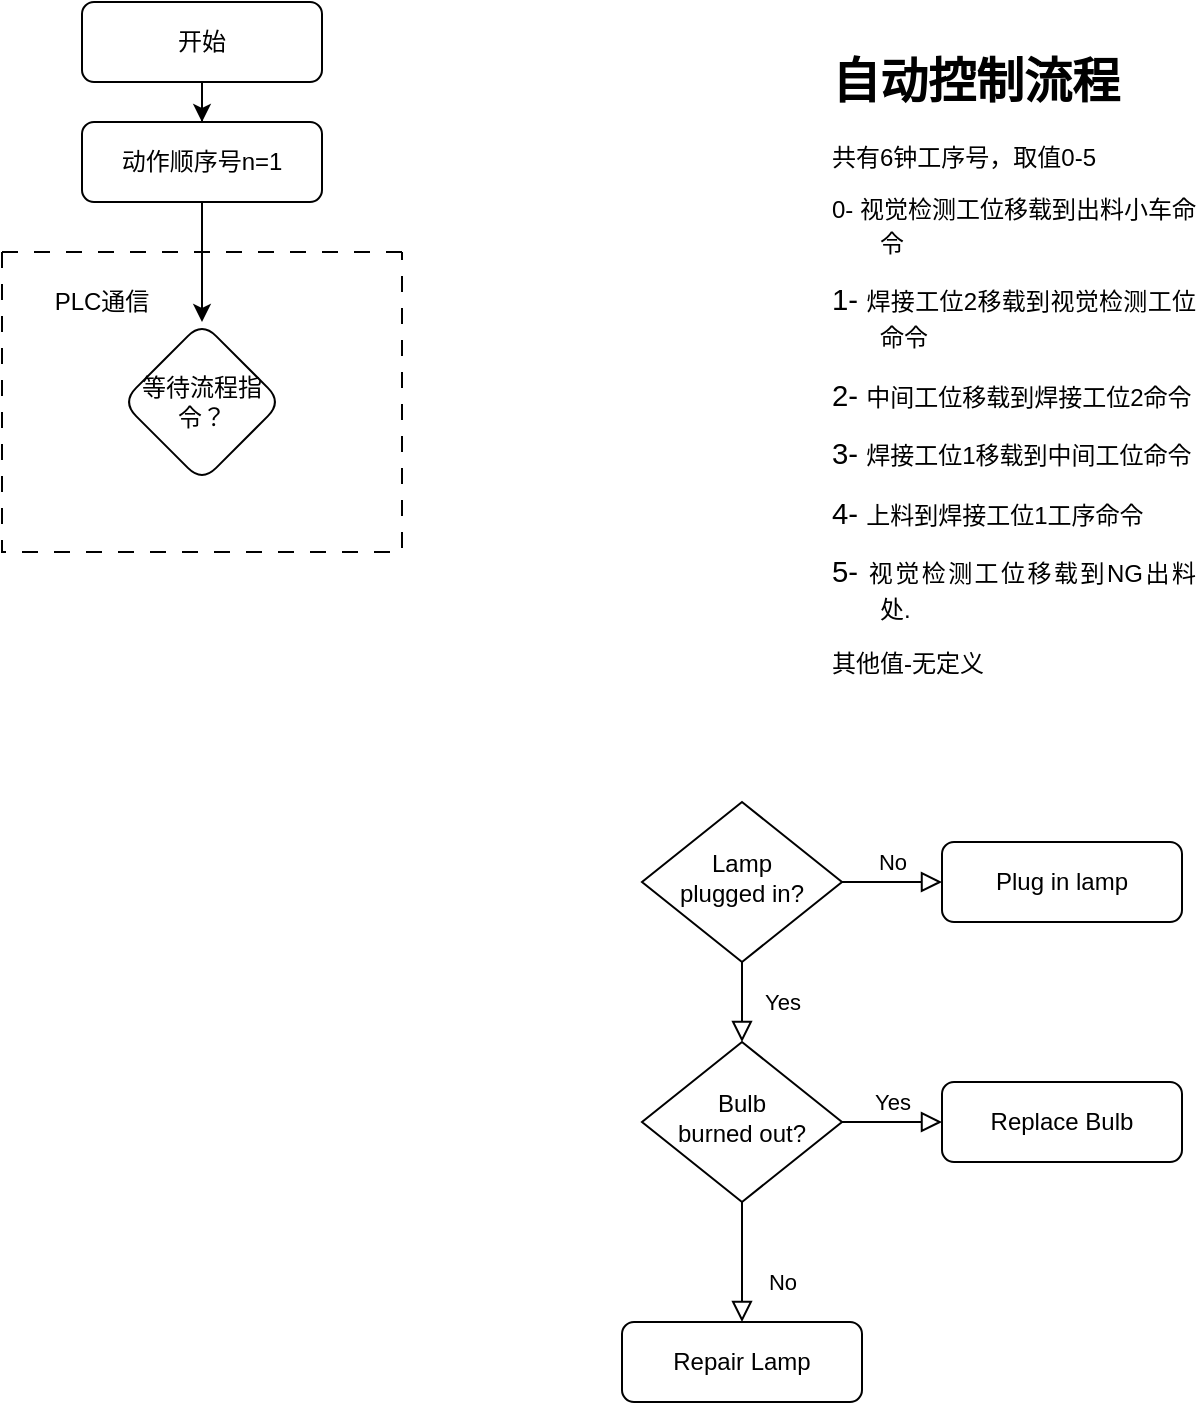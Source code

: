 <mxfile version="21.3.3" type="github">
  <diagram id="C5RBs43oDa-KdzZeNtuy" name="Page-1">
    <mxGraphModel dx="621" dy="503" grid="1" gridSize="10" guides="1" tooltips="1" connect="1" arrows="1" fold="1" page="1" pageScale="1" pageWidth="827" pageHeight="1169" math="0" shadow="0">
      <root>
        <mxCell id="WIyWlLk6GJQsqaUBKTNV-0" />
        <mxCell id="WIyWlLk6GJQsqaUBKTNV-1" parent="WIyWlLk6GJQsqaUBKTNV-0" />
        <mxCell id="u9uHfp1kI_pTbxwr263I-2" value="" style="edgeStyle=orthogonalEdgeStyle;rounded=0;orthogonalLoop=1;jettySize=auto;html=1;" edge="1" parent="WIyWlLk6GJQsqaUBKTNV-1" source="WIyWlLk6GJQsqaUBKTNV-3" target="u9uHfp1kI_pTbxwr263I-1">
          <mxGeometry relative="1" as="geometry" />
        </mxCell>
        <mxCell id="WIyWlLk6GJQsqaUBKTNV-3" value="开始" style="rounded=1;whiteSpace=wrap;html=1;fontSize=12;glass=0;strokeWidth=1;shadow=0;" parent="WIyWlLk6GJQsqaUBKTNV-1" vertex="1">
          <mxGeometry x="130" y="10" width="120" height="40" as="geometry" />
        </mxCell>
        <mxCell id="WIyWlLk6GJQsqaUBKTNV-4" value="Yes" style="rounded=0;html=1;jettySize=auto;orthogonalLoop=1;fontSize=11;endArrow=block;endFill=0;endSize=8;strokeWidth=1;shadow=0;labelBackgroundColor=none;edgeStyle=orthogonalEdgeStyle;" parent="WIyWlLk6GJQsqaUBKTNV-1" source="WIyWlLk6GJQsqaUBKTNV-6" target="WIyWlLk6GJQsqaUBKTNV-10" edge="1">
          <mxGeometry y="20" relative="1" as="geometry">
            <mxPoint as="offset" />
          </mxGeometry>
        </mxCell>
        <mxCell id="WIyWlLk6GJQsqaUBKTNV-5" value="No" style="edgeStyle=orthogonalEdgeStyle;rounded=0;html=1;jettySize=auto;orthogonalLoop=1;fontSize=11;endArrow=block;endFill=0;endSize=8;strokeWidth=1;shadow=0;labelBackgroundColor=none;" parent="WIyWlLk6GJQsqaUBKTNV-1" source="WIyWlLk6GJQsqaUBKTNV-6" target="WIyWlLk6GJQsqaUBKTNV-7" edge="1">
          <mxGeometry y="10" relative="1" as="geometry">
            <mxPoint as="offset" />
          </mxGeometry>
        </mxCell>
        <mxCell id="WIyWlLk6GJQsqaUBKTNV-6" value="Lamp&lt;br&gt;plugged in?" style="rhombus;whiteSpace=wrap;html=1;shadow=0;fontFamily=Helvetica;fontSize=12;align=center;strokeWidth=1;spacing=6;spacingTop=-4;" parent="WIyWlLk6GJQsqaUBKTNV-1" vertex="1">
          <mxGeometry x="410" y="410" width="100" height="80" as="geometry" />
        </mxCell>
        <mxCell id="WIyWlLk6GJQsqaUBKTNV-7" value="Plug in lamp" style="rounded=1;whiteSpace=wrap;html=1;fontSize=12;glass=0;strokeWidth=1;shadow=0;" parent="WIyWlLk6GJQsqaUBKTNV-1" vertex="1">
          <mxGeometry x="560" y="430" width="120" height="40" as="geometry" />
        </mxCell>
        <mxCell id="WIyWlLk6GJQsqaUBKTNV-8" value="No" style="rounded=0;html=1;jettySize=auto;orthogonalLoop=1;fontSize=11;endArrow=block;endFill=0;endSize=8;strokeWidth=1;shadow=0;labelBackgroundColor=none;edgeStyle=orthogonalEdgeStyle;" parent="WIyWlLk6GJQsqaUBKTNV-1" source="WIyWlLk6GJQsqaUBKTNV-10" target="WIyWlLk6GJQsqaUBKTNV-11" edge="1">
          <mxGeometry x="0.333" y="20" relative="1" as="geometry">
            <mxPoint as="offset" />
          </mxGeometry>
        </mxCell>
        <mxCell id="WIyWlLk6GJQsqaUBKTNV-9" value="Yes" style="edgeStyle=orthogonalEdgeStyle;rounded=0;html=1;jettySize=auto;orthogonalLoop=1;fontSize=11;endArrow=block;endFill=0;endSize=8;strokeWidth=1;shadow=0;labelBackgroundColor=none;" parent="WIyWlLk6GJQsqaUBKTNV-1" source="WIyWlLk6GJQsqaUBKTNV-10" target="WIyWlLk6GJQsqaUBKTNV-12" edge="1">
          <mxGeometry y="10" relative="1" as="geometry">
            <mxPoint as="offset" />
          </mxGeometry>
        </mxCell>
        <mxCell id="WIyWlLk6GJQsqaUBKTNV-10" value="Bulb&lt;br&gt;burned out?" style="rhombus;whiteSpace=wrap;html=1;shadow=0;fontFamily=Helvetica;fontSize=12;align=center;strokeWidth=1;spacing=6;spacingTop=-4;" parent="WIyWlLk6GJQsqaUBKTNV-1" vertex="1">
          <mxGeometry x="410" y="530" width="100" height="80" as="geometry" />
        </mxCell>
        <mxCell id="WIyWlLk6GJQsqaUBKTNV-11" value="Repair Lamp" style="rounded=1;whiteSpace=wrap;html=1;fontSize=12;glass=0;strokeWidth=1;shadow=0;" parent="WIyWlLk6GJQsqaUBKTNV-1" vertex="1">
          <mxGeometry x="400" y="670" width="120" height="40" as="geometry" />
        </mxCell>
        <mxCell id="WIyWlLk6GJQsqaUBKTNV-12" value="Replace Bulb" style="rounded=1;whiteSpace=wrap;html=1;fontSize=12;glass=0;strokeWidth=1;shadow=0;" parent="WIyWlLk6GJQsqaUBKTNV-1" vertex="1">
          <mxGeometry x="560" y="550" width="120" height="40" as="geometry" />
        </mxCell>
        <mxCell id="u9uHfp1kI_pTbxwr263I-7" value="" style="edgeStyle=orthogonalEdgeStyle;rounded=0;orthogonalLoop=1;jettySize=auto;html=1;" edge="1" parent="WIyWlLk6GJQsqaUBKTNV-1" source="u9uHfp1kI_pTbxwr263I-1" target="u9uHfp1kI_pTbxwr263I-6">
          <mxGeometry relative="1" as="geometry" />
        </mxCell>
        <mxCell id="u9uHfp1kI_pTbxwr263I-1" value="动作顺序号n=1" style="rounded=1;whiteSpace=wrap;html=1;fontSize=12;glass=0;strokeWidth=1;shadow=0;" vertex="1" parent="WIyWlLk6GJQsqaUBKTNV-1">
          <mxGeometry x="130" y="70" width="120" height="40" as="geometry" />
        </mxCell>
        <mxCell id="u9uHfp1kI_pTbxwr263I-6" value="等待流程指令？" style="rhombus;whiteSpace=wrap;html=1;rounded=1;glass=0;strokeWidth=1;shadow=0;" vertex="1" parent="WIyWlLk6GJQsqaUBKTNV-1">
          <mxGeometry x="150" y="170" width="80" height="80" as="geometry" />
        </mxCell>
        <mxCell id="u9uHfp1kI_pTbxwr263I-10" value="" style="swimlane;startSize=0;dashed=1;dashPattern=8 8;" vertex="1" parent="WIyWlLk6GJQsqaUBKTNV-1">
          <mxGeometry x="90" y="135" width="200" height="150" as="geometry" />
        </mxCell>
        <mxCell id="u9uHfp1kI_pTbxwr263I-11" value="PLC通信" style="text;html=1;strokeColor=none;fillColor=none;align=center;verticalAlign=middle;whiteSpace=wrap;rounded=0;" vertex="1" parent="u9uHfp1kI_pTbxwr263I-10">
          <mxGeometry x="20" y="10" width="60" height="30" as="geometry" />
        </mxCell>
        <mxCell id="u9uHfp1kI_pTbxwr263I-12" value="&lt;h1&gt;自动控制流程&lt;/h1&gt;&lt;div&gt;共有6钟工序号，取值0-5&lt;/div&gt;&lt;div&gt;&lt;p style=&quot;margin-left:18.0pt;text-indent:-18.0pt;mso-char-indent-count:0.0;&lt;br/&gt;mso-pagination:none;text-align:justify;text-justify:inter-ideograph;&lt;br/&gt;mso-list:l0 level1 lfo1;&quot; align=&quot;justify&quot; class=&quot;15&quot;&gt;0-&amp;nbsp;视觉检测工位移载到出料小车命令&lt;span style=&quot;font-size: 11pt;&quot;&gt;&lt;/span&gt;&lt;/p&gt;&lt;p style=&quot;margin-left:18.0pt;text-indent:-18.0pt;mso-char-indent-count:0.0;&lt;br/&gt;mso-pagination:none;text-align:justify;text-justify:inter-ideograph;&lt;br/&gt;mso-list:l0 level1 lfo1;&quot; align=&quot;justify&quot; class=&quot;15&quot;&gt;&lt;span style=&quot;font-size: 11pt;&quot;&gt;1-&amp;nbsp;&lt;/span&gt;焊接工位2移载到视觉检测工位命令&lt;span style=&quot;font-size: 11pt;&quot;&gt;&lt;/span&gt;&lt;/p&gt;&lt;p style=&quot;margin-left:18.0pt;text-indent:-18.0pt;mso-char-indent-count:0.0;&lt;br/&gt;mso-pagination:none;text-align:justify;text-justify:inter-ideograph;&lt;br/&gt;mso-list:l0 level1 lfo1;&quot; align=&quot;justify&quot; class=&quot;15&quot;&gt;&lt;span style=&quot;font-size: 11pt;&quot;&gt;2-&amp;nbsp;&lt;/span&gt;中间工位移载到焊接工位2命令&lt;span style=&quot;font-size: 11pt;&quot;&gt;&lt;/span&gt;&lt;/p&gt;&lt;p style=&quot;margin-left:18.0pt;text-indent:-18.0pt;mso-char-indent-count:0.0;&lt;br/&gt;mso-pagination:none;text-align:justify;text-justify:inter-ideograph;&lt;br/&gt;mso-list:l0 level1 lfo1;&quot; align=&quot;justify&quot; class=&quot;15&quot;&gt;&lt;span style=&quot;font-size: 11pt;&quot;&gt;3-&amp;nbsp;&lt;/span&gt;焊接工位1移载到中间工位命令&lt;span style=&quot;font-size: 11pt;&quot;&gt;&lt;/span&gt;&lt;/p&gt;&lt;p style=&quot;margin-left:18.0pt;text-indent:-18.0pt;mso-char-indent-count:0.0;&lt;br/&gt;mso-pagination:none;text-align:justify;text-justify:inter-ideograph;&lt;br/&gt;mso-list:l0 level1 lfo1;&quot; align=&quot;justify&quot; class=&quot;15&quot;&gt;&lt;span style=&quot;font-size: 11pt;&quot;&gt;4-&amp;nbsp;&lt;/span&gt;上料到焊接工位1工序命令&lt;span style=&quot;font-size: 11pt;&quot;&gt;&lt;/span&gt;&lt;/p&gt;&lt;p style=&quot;margin-left:18.0pt;text-indent:-18.0pt;mso-char-indent-count:0.0;&lt;br/&gt;mso-pagination:none;text-align:justify;text-justify:inter-ideograph;&lt;br/&gt;mso-list:l0 level1 lfo1;&quot; align=&quot;justify&quot; class=&quot;15&quot;&gt;&lt;span style=&quot;font-size: 11pt;&quot;&gt;5-&amp;nbsp;&lt;/span&gt;视觉检测工位移载到NG出料处.&lt;span style=&quot;font-size: 11pt;&quot;&gt;&lt;/span&gt;&lt;/p&gt;&lt;p class=&quot;MsoNormal&quot;&gt;&lt;font style=&quot;&quot;&gt;其他值&lt;/font&gt;&lt;font style=&quot;&quot;&gt;-&lt;/font&gt;&lt;font style=&quot;&quot;&gt;无定义&lt;/font&gt;&lt;/p&gt;&lt;/div&gt;" style="text;html=1;strokeColor=none;fillColor=none;spacing=5;spacingTop=-20;whiteSpace=wrap;overflow=hidden;rounded=0;" vertex="1" parent="WIyWlLk6GJQsqaUBKTNV-1">
          <mxGeometry x="500" y="30" width="190" height="330" as="geometry" />
        </mxCell>
      </root>
    </mxGraphModel>
  </diagram>
</mxfile>
